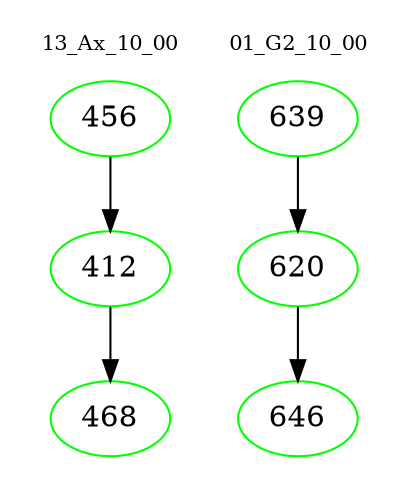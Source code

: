 digraph{
subgraph cluster_0 {
color = white
label = "13_Ax_10_00";
fontsize=10;
T0_456 [label="456", color="green"]
T0_456 -> T0_412 [color="black"]
T0_412 [label="412", color="green"]
T0_412 -> T0_468 [color="black"]
T0_468 [label="468", color="green"]
}
subgraph cluster_1 {
color = white
label = "01_G2_10_00";
fontsize=10;
T1_639 [label="639", color="green"]
T1_639 -> T1_620 [color="black"]
T1_620 [label="620", color="green"]
T1_620 -> T1_646 [color="black"]
T1_646 [label="646", color="green"]
}
}
